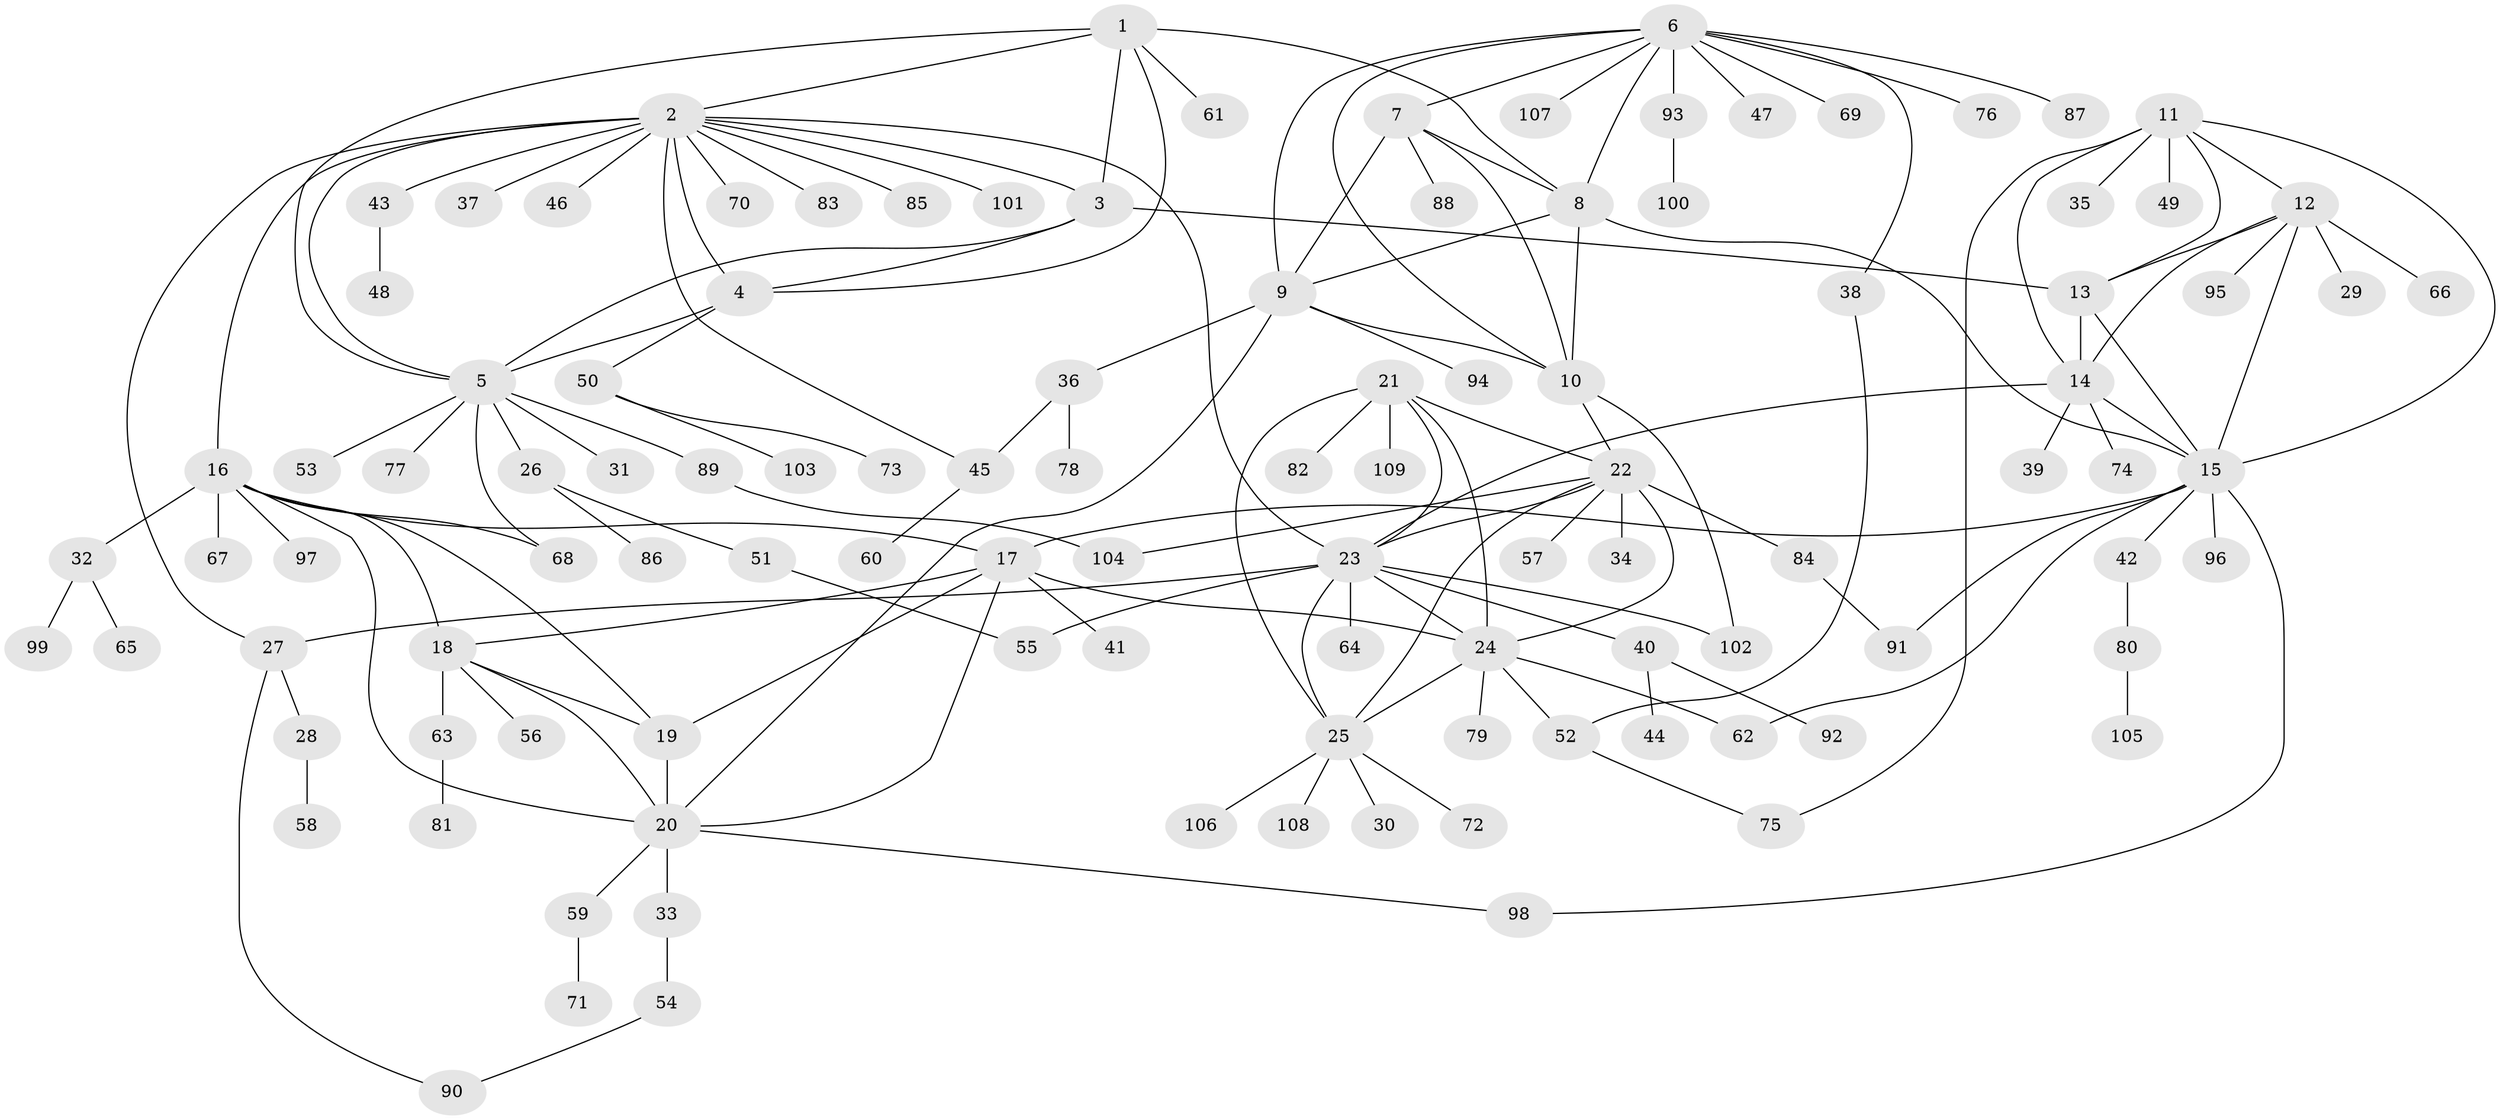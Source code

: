 // coarse degree distribution, {5: 0.06493506493506493, 6: 0.025974025974025976, 8: 0.025974025974025976, 4: 0.025974025974025976, 2: 0.2077922077922078, 1: 0.4805194805194805, 9: 0.05194805194805195, 7: 0.05194805194805195, 3: 0.05194805194805195, 14: 0.012987012987012988}
// Generated by graph-tools (version 1.1) at 2025/37/03/04/25 23:37:31]
// undirected, 109 vertices, 156 edges
graph export_dot {
  node [color=gray90,style=filled];
  1;
  2;
  3;
  4;
  5;
  6;
  7;
  8;
  9;
  10;
  11;
  12;
  13;
  14;
  15;
  16;
  17;
  18;
  19;
  20;
  21;
  22;
  23;
  24;
  25;
  26;
  27;
  28;
  29;
  30;
  31;
  32;
  33;
  34;
  35;
  36;
  37;
  38;
  39;
  40;
  41;
  42;
  43;
  44;
  45;
  46;
  47;
  48;
  49;
  50;
  51;
  52;
  53;
  54;
  55;
  56;
  57;
  58;
  59;
  60;
  61;
  62;
  63;
  64;
  65;
  66;
  67;
  68;
  69;
  70;
  71;
  72;
  73;
  74;
  75;
  76;
  77;
  78;
  79;
  80;
  81;
  82;
  83;
  84;
  85;
  86;
  87;
  88;
  89;
  90;
  91;
  92;
  93;
  94;
  95;
  96;
  97;
  98;
  99;
  100;
  101;
  102;
  103;
  104;
  105;
  106;
  107;
  108;
  109;
  1 -- 2;
  1 -- 3;
  1 -- 4;
  1 -- 5;
  1 -- 8;
  1 -- 61;
  2 -- 3;
  2 -- 4;
  2 -- 5;
  2 -- 16;
  2 -- 23;
  2 -- 27;
  2 -- 37;
  2 -- 43;
  2 -- 45;
  2 -- 46;
  2 -- 70;
  2 -- 83;
  2 -- 85;
  2 -- 101;
  3 -- 4;
  3 -- 5;
  3 -- 13;
  4 -- 5;
  4 -- 50;
  5 -- 26;
  5 -- 31;
  5 -- 53;
  5 -- 68;
  5 -- 77;
  5 -- 89;
  6 -- 7;
  6 -- 8;
  6 -- 9;
  6 -- 10;
  6 -- 38;
  6 -- 47;
  6 -- 69;
  6 -- 76;
  6 -- 87;
  6 -- 93;
  6 -- 107;
  7 -- 8;
  7 -- 9;
  7 -- 10;
  7 -- 88;
  8 -- 9;
  8 -- 10;
  8 -- 15;
  9 -- 10;
  9 -- 20;
  9 -- 36;
  9 -- 94;
  10 -- 22;
  10 -- 102;
  11 -- 12;
  11 -- 13;
  11 -- 14;
  11 -- 15;
  11 -- 35;
  11 -- 49;
  11 -- 75;
  12 -- 13;
  12 -- 14;
  12 -- 15;
  12 -- 29;
  12 -- 66;
  12 -- 95;
  13 -- 14;
  13 -- 15;
  14 -- 15;
  14 -- 23;
  14 -- 39;
  14 -- 74;
  15 -- 17;
  15 -- 42;
  15 -- 62;
  15 -- 91;
  15 -- 96;
  15 -- 98;
  16 -- 17;
  16 -- 18;
  16 -- 19;
  16 -- 20;
  16 -- 32;
  16 -- 67;
  16 -- 68;
  16 -- 97;
  17 -- 18;
  17 -- 19;
  17 -- 20;
  17 -- 24;
  17 -- 41;
  18 -- 19;
  18 -- 20;
  18 -- 56;
  18 -- 63;
  19 -- 20;
  20 -- 33;
  20 -- 59;
  20 -- 98;
  21 -- 22;
  21 -- 23;
  21 -- 24;
  21 -- 25;
  21 -- 82;
  21 -- 109;
  22 -- 23;
  22 -- 24;
  22 -- 25;
  22 -- 34;
  22 -- 57;
  22 -- 84;
  22 -- 104;
  23 -- 24;
  23 -- 25;
  23 -- 27;
  23 -- 40;
  23 -- 55;
  23 -- 64;
  23 -- 102;
  24 -- 25;
  24 -- 52;
  24 -- 62;
  24 -- 79;
  25 -- 30;
  25 -- 72;
  25 -- 106;
  25 -- 108;
  26 -- 51;
  26 -- 86;
  27 -- 28;
  27 -- 90;
  28 -- 58;
  32 -- 65;
  32 -- 99;
  33 -- 54;
  36 -- 45;
  36 -- 78;
  38 -- 52;
  40 -- 44;
  40 -- 92;
  42 -- 80;
  43 -- 48;
  45 -- 60;
  50 -- 73;
  50 -- 103;
  51 -- 55;
  52 -- 75;
  54 -- 90;
  59 -- 71;
  63 -- 81;
  80 -- 105;
  84 -- 91;
  89 -- 104;
  93 -- 100;
}
